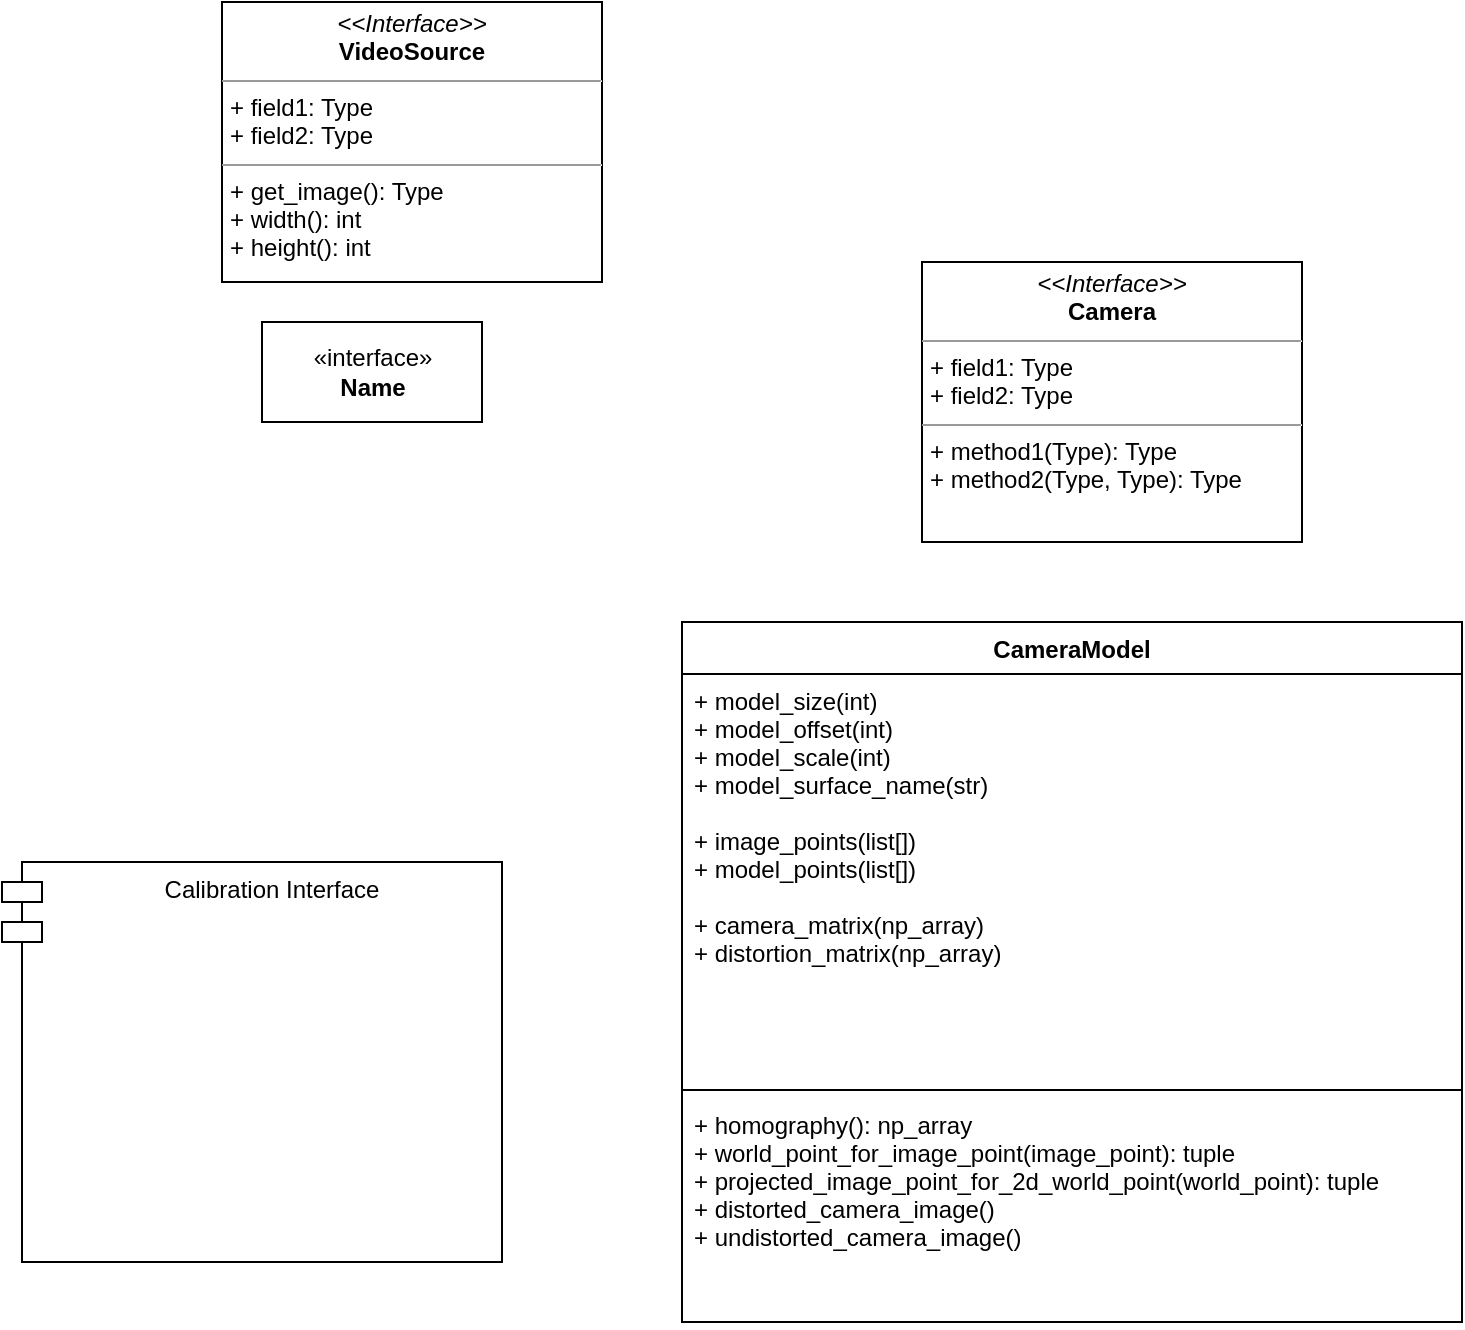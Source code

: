 <mxfile version="14.9.8" type="github">
  <diagram id="whI1iPDcKfRej9lU8eTD" name="Page-1">
    <mxGraphModel dx="1112" dy="742" grid="1" gridSize="10" guides="1" tooltips="1" connect="1" arrows="1" fold="1" page="1" pageScale="1" pageWidth="850" pageHeight="1100" math="0" shadow="0">
      <root>
        <mxCell id="0" />
        <mxCell id="1" parent="0" />
        <mxCell id="XSHOKIhXonPKppSBipv4-1" value="CameraModel" style="swimlane;fontStyle=1;align=center;verticalAlign=top;childLayout=stackLayout;horizontal=1;startSize=26;horizontalStack=0;resizeParent=1;resizeParentMax=0;resizeLast=0;collapsible=1;marginBottom=0;" vertex="1" parent="1">
          <mxGeometry x="430" y="340" width="390" height="350" as="geometry">
            <mxRectangle x="340" y="340" width="110" height="26" as="alternateBounds" />
          </mxGeometry>
        </mxCell>
        <mxCell id="XSHOKIhXonPKppSBipv4-2" value="+ model_size(int)&#xa;+ model_offset(int)&#xa;+ model_scale(int)&#xa;+ model_surface_name(str)&#xa;&#xa;+ image_points(list[])&#xa;+ model_points(list[])    &#xa;&#xa;+ camera_matrix(np_array)&#xa;+ distortion_matrix(np_array)" style="text;strokeColor=none;fillColor=none;align=left;verticalAlign=top;spacingLeft=4;spacingRight=4;overflow=hidden;rotatable=0;points=[[0,0.5],[1,0.5]];portConstraint=eastwest;" vertex="1" parent="XSHOKIhXonPKppSBipv4-1">
          <mxGeometry y="26" width="390" height="204" as="geometry" />
        </mxCell>
        <mxCell id="XSHOKIhXonPKppSBipv4-3" value="" style="line;strokeWidth=1;fillColor=none;align=left;verticalAlign=middle;spacingTop=-1;spacingLeft=3;spacingRight=3;rotatable=0;labelPosition=right;points=[];portConstraint=eastwest;" vertex="1" parent="XSHOKIhXonPKppSBipv4-1">
          <mxGeometry y="230" width="390" height="8" as="geometry" />
        </mxCell>
        <mxCell id="XSHOKIhXonPKppSBipv4-4" value="+ homography(): np_array&#xa;+ world_point_for_image_point(image_point): tuple&#xa;+ projected_image_point_for_2d_world_point(world_point): tuple&#xa;+ distorted_camera_image()&#xa;+ undistorted_camera_image()" style="text;strokeColor=none;fillColor=none;align=left;verticalAlign=top;spacingLeft=4;spacingRight=4;overflow=hidden;rotatable=0;points=[[0,0.5],[1,0.5]];portConstraint=eastwest;" vertex="1" parent="XSHOKIhXonPKppSBipv4-1">
          <mxGeometry y="238" width="390" height="112" as="geometry" />
        </mxCell>
        <mxCell id="XSHOKIhXonPKppSBipv4-5" value="&amp;laquo;interface&amp;raquo;&lt;br&gt;&lt;b&gt;Name&lt;/b&gt;" style="html=1;" vertex="1" parent="1">
          <mxGeometry x="220" y="190" width="110" height="50" as="geometry" />
        </mxCell>
        <mxCell id="XSHOKIhXonPKppSBipv4-6" value="Calibration Interface&#xa;" style="shape=module;align=left;spacingLeft=20;align=center;verticalAlign=top;" vertex="1" parent="1">
          <mxGeometry x="90" y="460" width="250" height="200" as="geometry" />
        </mxCell>
        <mxCell id="XSHOKIhXonPKppSBipv4-7" value="&lt;p style=&quot;margin: 0px ; margin-top: 4px ; text-align: center&quot;&gt;&lt;i&gt;&amp;lt;&amp;lt;Interface&amp;gt;&amp;gt;&lt;/i&gt;&lt;br&gt;&lt;b&gt;Camera&lt;/b&gt;&lt;/p&gt;&lt;hr size=&quot;1&quot;&gt;&lt;p style=&quot;margin: 0px ; margin-left: 4px&quot;&gt;+ field1: Type&lt;br&gt;+ field2: Type&lt;/p&gt;&lt;hr size=&quot;1&quot;&gt;&lt;p style=&quot;margin: 0px ; margin-left: 4px&quot;&gt;+ method1(Type): Type&lt;br&gt;+ method2(Type, Type): Type&lt;/p&gt;" style="verticalAlign=top;align=left;overflow=fill;fontSize=12;fontFamily=Helvetica;html=1;" vertex="1" parent="1">
          <mxGeometry x="550" y="160" width="190" height="140" as="geometry" />
        </mxCell>
        <mxCell id="XSHOKIhXonPKppSBipv4-8" value="&lt;p style=&quot;margin: 0px ; margin-top: 4px ; text-align: center&quot;&gt;&lt;i&gt;&amp;lt;&amp;lt;Interface&amp;gt;&amp;gt;&lt;/i&gt;&lt;br&gt;&lt;b&gt;VideoSource&lt;/b&gt;&lt;/p&gt;&lt;hr size=&quot;1&quot;&gt;&lt;p style=&quot;margin: 0px ; margin-left: 4px&quot;&gt;+ field1: Type&lt;br&gt;+ field2: Type&lt;/p&gt;&lt;hr size=&quot;1&quot;&gt;&lt;p style=&quot;margin: 0px ; margin-left: 4px&quot;&gt;+ get_image(): Type&lt;br&gt;+ width(): int&lt;/p&gt;&lt;p style=&quot;margin: 0px ; margin-left: 4px&quot;&gt;+ height(): int&lt;span style=&quot;white-space: pre&quot;&gt; &lt;span style=&quot;white-space: pre&quot;&gt; &lt;/span&gt;&lt;/span&gt;&lt;br&gt;&lt;/p&gt;" style="verticalAlign=top;align=left;overflow=fill;fontSize=12;fontFamily=Helvetica;html=1;" vertex="1" parent="1">
          <mxGeometry x="200" y="30" width="190" height="140" as="geometry" />
        </mxCell>
      </root>
    </mxGraphModel>
  </diagram>
</mxfile>
